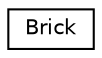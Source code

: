 digraph "Graphical Class Hierarchy"
{
  edge [fontname="Helvetica",fontsize="10",labelfontname="Helvetica",labelfontsize="10"];
  node [fontname="Helvetica",fontsize="10",shape=record];
  rankdir="LR";
  Node0 [label="Brick",height=0.2,width=0.4,color="black", fillcolor="white", style="filled",URL="$classBrick.html",tooltip="Represents the breakable Bricks used in Breakout. "];
}
